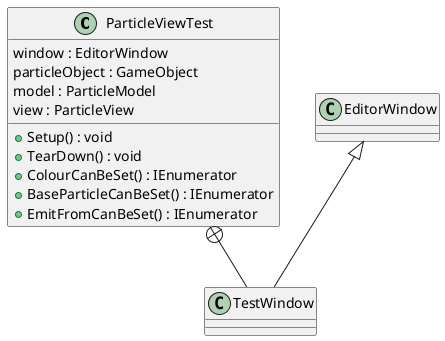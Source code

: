@startuml
class ParticleViewTest {
    window : EditorWindow
    particleObject : GameObject
    model : ParticleModel
    view : ParticleView
    + Setup() : void
    + TearDown() : void
    + ColourCanBeSet() : IEnumerator
    + BaseParticleCanBeSet() : IEnumerator
    + EmitFromCanBeSet() : IEnumerator
}
class TestWindow {
}
ParticleViewTest +-- TestWindow
EditorWindow <|-- TestWindow
@enduml
